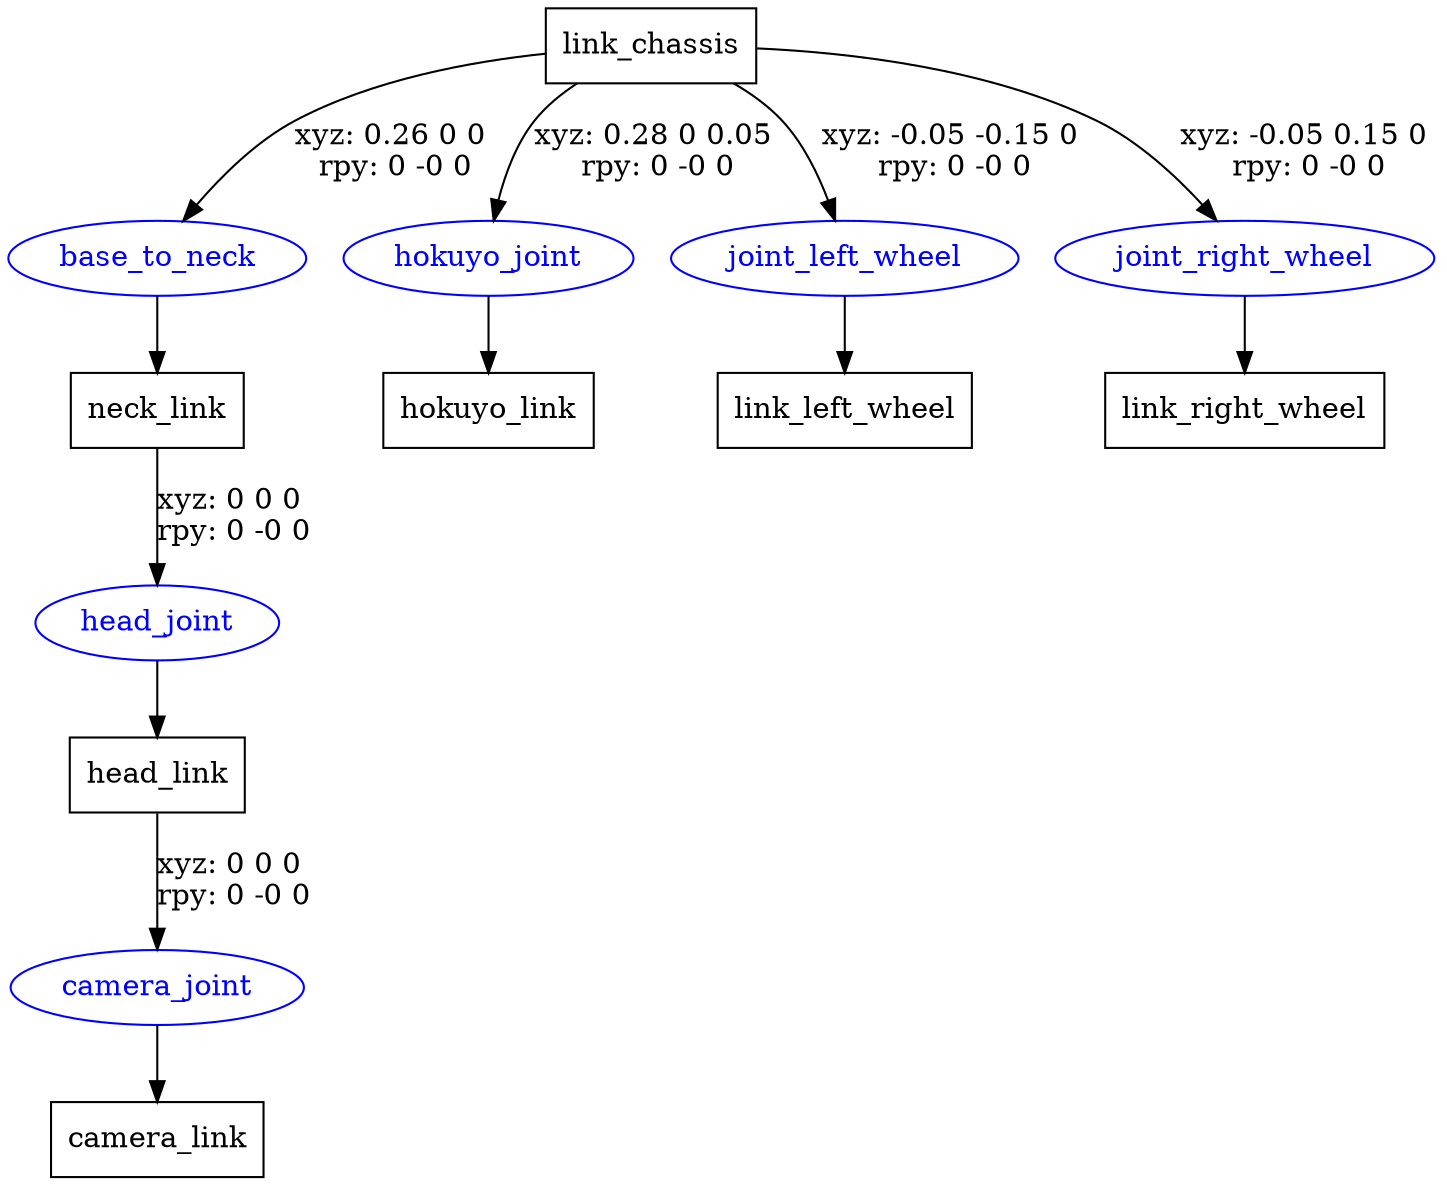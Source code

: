 digraph G {
node [shape=box];
"link_chassis" [label="link_chassis"];
"neck_link" [label="neck_link"];
"head_link" [label="head_link"];
"camera_link" [label="camera_link"];
"hokuyo_link" [label="hokuyo_link"];
"link_left_wheel" [label="link_left_wheel"];
"link_right_wheel" [label="link_right_wheel"];
node [shape=ellipse, color=blue, fontcolor=blue];
"link_chassis" -> "base_to_neck" [label="xyz: 0.26 0 0 \nrpy: 0 -0 0"]
"base_to_neck" -> "neck_link"
"neck_link" -> "head_joint" [label="xyz: 0 0 0 \nrpy: 0 -0 0"]
"head_joint" -> "head_link"
"head_link" -> "camera_joint" [label="xyz: 0 0 0 \nrpy: 0 -0 0"]
"camera_joint" -> "camera_link"
"link_chassis" -> "hokuyo_joint" [label="xyz: 0.28 0 0.05 \nrpy: 0 -0 0"]
"hokuyo_joint" -> "hokuyo_link"
"link_chassis" -> "joint_left_wheel" [label="xyz: -0.05 -0.15 0 \nrpy: 0 -0 0"]
"joint_left_wheel" -> "link_left_wheel"
"link_chassis" -> "joint_right_wheel" [label="xyz: -0.05 0.15 0 \nrpy: 0 -0 0"]
"joint_right_wheel" -> "link_right_wheel"
}

